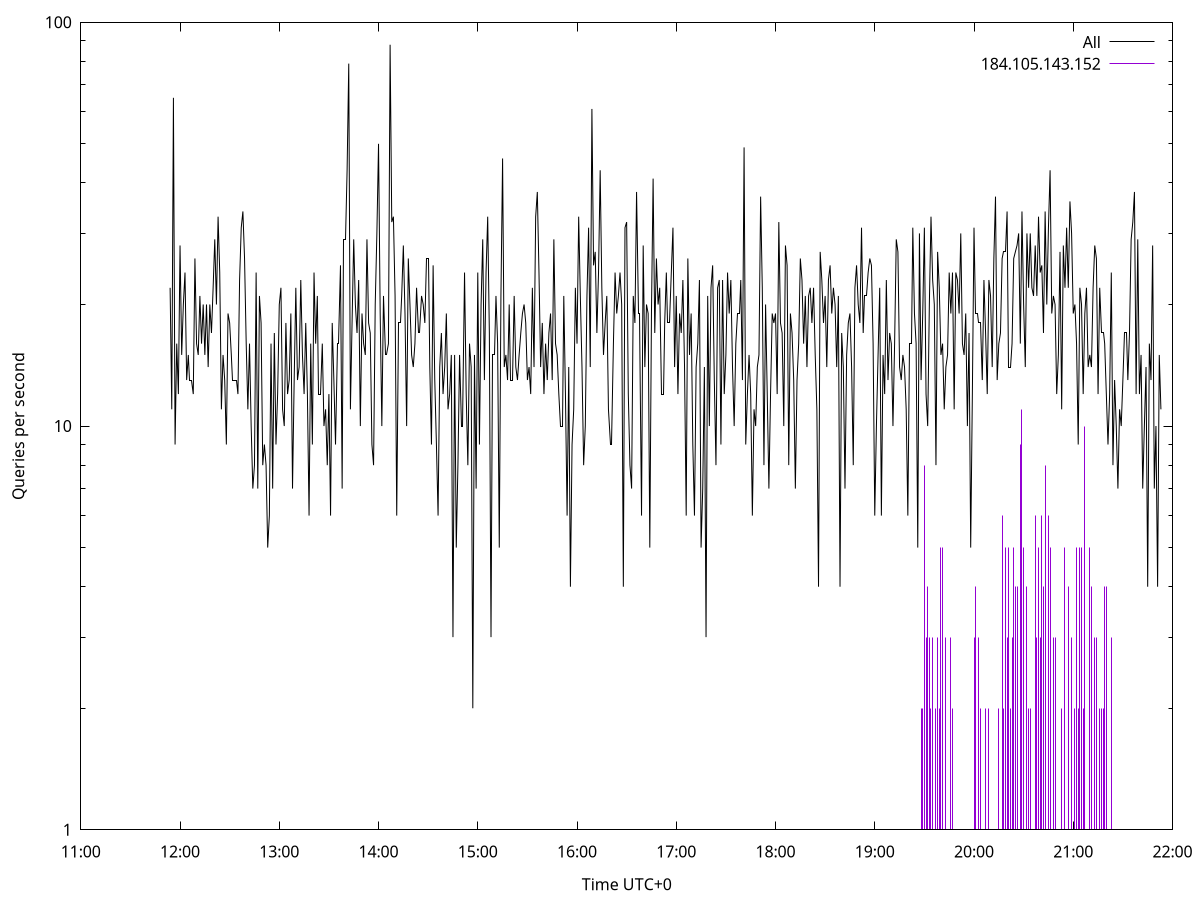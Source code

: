 set terminal pngcairo size 1024,768
set output 'Sun Jan  7 19:11:54 2024.png'
set ylabel 'Queries per second'
set xlabel 'Time UTC+0'
set xdata time
set timefmt "%s"
set log y
plot \
'-' using 1:2 linecolor 0 linetype 2 with lines title 'All', \
'-' using 1:2 linecolor 1 linetype 3 with impulses title "184.105.143.152"
1704629514 22
1704629515 11
1704629516 65
1704629517 9
1704629518 16
1704629519 12
1704629520 28
1704629521 15
1704629522 20
1704629523 24
1704629524 13
1704629525 15
1704629526 13
1704629527 13
1704629528 12
1704629529 26
1704629530 16
1704629531 15
1704629532 21
1704629533 16
1704629534 20
1704629535 15
1704629536 20
1704629537 14
1704629538 20
1704629539 17
1704629540 22
1704629541 29
1704629542 20
1704629543 33
1704629544 24
1704629545 11
1704629546 15
1704629547 13
1704629548 9
1704629549 19
1704629550 18
1704629551 15
1704629552 13
1704629553 13
1704629554 13
1704629555 12
1704629556 23
1704629557 31
1704629558 34
1704629559 26
1704629560 16
1704629561 11
1704629562 16
1704629563 10
1704629564 7
1704629565 8
1704629566 24
1704629567 7
1704629568 21
1704629569 18
1704629570 8
1704629571 9
1704629572 8
1704629573 5
1704629574 6
1704629575 16
1704629576 7
1704629577 17
1704629578 9
1704629579 12
1704629580 20
1704629581 22
1704629582 11
1704629583 10
1704629584 18
1704629585 12
1704629586 13
1704629587 19
1704629588 7
1704629589 13
1704629590 22
1704629591 13
1704629592 14
1704629593 23
1704629594 15
1704629595 12
1704629596 18
1704629597 12
1704629598 6
1704629599 16
1704629600 9
1704629601 24
1704629602 16
1704629603 21
1704629604 12
1704629605 12
1704629606 16
1704629607 10
1704629608 11
1704629609 8
1704629610 12
1704629611 6
1704629612 18
1704629613 13
1704629614 9
1704629615 16
1704629616 16
1704629617 25
1704629618 7
1704629619 29
1704629620 29
1704629621 43
1704629622 79
1704629623 11
1704629624 18
1704629625 29
1704629626 20
1704629627 17
1704629628 23
1704629629 10
1704629630 19
1704629631 16
1704629632 15
1704629633 29
1704629634 18
1704629635 17
1704629636 9
1704629637 8
1704629638 20
1704629639 30
1704629640 50
1704629641 19
1704629642 10
1704629643 21
1704629644 15
1704629645 15
1704629646 16
1704629647 88
1704629648 32
1704629649 33
1704629650 21
1704629651 6
1704629652 18
1704629653 18
1704629654 21
1704629655 28
1704629656 19
1704629657 10
1704629658 26
1704629659 20
1704629660 15
1704629661 14
1704629662 16
1704629663 22
1704629664 17
1704629665 17
1704629666 21
1704629667 20
1704629668 18
1704629669 26
1704629670 26
1704629671 14
1704629672 9
1704629673 25
1704629674 13
1704629675 9
1704629676 6
1704629677 14
1704629678 17
1704629679 12
1704629680 14
1704629681 19
1704629682 11
1704629683 12
1704629684 15
1704629685 3
1704629686 15
1704629687 5
1704629688 8
1704629689 15
1704629690 10
1704629691 10
1704629692 24
1704629693 12
1704629694 8
1704629695 16
1704629696 14
1704629697 2
1704629698 15
1704629699 7
1704629700 24
1704629701 9
1704629702 20
1704629703 29
1704629704 13
1704629705 24
1704629706 33
1704629707 17
1704629708 3
1704629709 15
1704629710 15
1704629711 21
1704629712 16
1704629713 5
1704629714 21
1704629715 46
1704629716 14
1704629717 15
1704629718 13
1704629719 20
1704629720 13
1704629721 13
1704629722 21
1704629723 14
1704629724 13
1704629725 15
1704629726 17
1704629727 19
1704629728 20
1704629729 18
1704629730 13
1704629731 14
1704629732 12
1704629733 22
1704629734 14
1704629735 33
1704629736 38
1704629737 24
1704629738 14
1704629739 18
1704629740 12
1704629741 16
1704629742 13
1704629743 17
1704629744 19
1704629745 13
1704629746 29
1704629747 16
1704629748 15
1704629749 12
1704629750 10
1704629751 10
1704629752 21
1704629753 12
1704629754 6
1704629755 14
1704629756 4
1704629757 9
1704629758 11
1704629759 22
1704629760 16
1704629761 33
1704629762 21
1704629763 14
1704629764 8
1704629765 10
1704629766 21
1704629767 31
1704629768 14
1704629769 61
1704629770 25
1704629771 27
1704629772 17
1704629773 24
1704629774 43
1704629775 22
1704629776 15
1704629777 18
1704629778 21
1704629779 11
1704629780 9
1704629781 9
1704629782 16
1704629783 24
1704629784 19
1704629785 21
1704629786 24
1704629787 20
1704629788 4
1704629789 31
1704629790 32
1704629791 12
1704629792 8
1704629793 7
1704629794 21
1704629795 18
1704629796 38
1704629797 19
1704629798 19
1704629799 6
1704629800 28
1704629801 14
1704629802 20
1704629803 19
1704629804 5
1704629805 19
1704629806 41
1704629807 17
1704629808 26
1704629809 20
1704629810 22
1704629811 12
1704629812 12
1704629813 18
1704629814 24
1704629815 18
1704629816 18
1704629817 24
1704629818 31
1704629819 14
1704629820 21
1704629821 12
1704629822 19
1704629823 17
1704629824 23
1704629825 14
1704629826 6
1704629827 26
1704629828 15
1704629829 19
1704629830 9
1704629831 6
1704629832 14
1704629833 16
1704629834 23
1704629835 5
1704629836 7
1704629837 14
1704629838 3
1704629839 21
1704629840 10
1704629841 22
1704629842 25
1704629843 13
1704629844 8
1704629845 22
1704629846 23
1704629847 9
1704629848 23
1704629849 12
1704629850 15
1704629851 24
1704629852 19
1704629853 23
1704629854 14
1704629855 10
1704629856 16
1704629857 19
1704629858 19
1704629859 23
1704629860 13
1704629861 49
1704629862 9
1704629863 12
1704629864 15
1704629865 12
1704629866 6
1704629867 11
1704629868 10
1704629869 14
1704629870 15
1704629871 37
1704629872 22
1704629873 8
1704629874 20
1704629875 12
1704629876 7
1704629877 12
1704629878 19
1704629879 18
1704629880 19
1704629881 12
1704629882 32
1704629883 18
1704629884 17
1704629885 10
1704629886 28
1704629887 25
1704629888 8
1704629889 19
1704629890 17
1704629891 13
1704629892 7
1704629893 13
1704629894 16
1704629895 26
1704629896 23
1704629897 16
1704629898 21
1704629899 14
1704629900 21
1704629901 22
1704629902 18
1704629903 22
1704629904 15
1704629905 11
1704629906 4
1704629907 27
1704629908 23
1704629909 18
1704629910 21
1704629911 14
1704629912 23
1704629913 25
1704629914 19
1704629915 22
1704629916 20
1704629917 14
1704629918 21
1704629919 4
1704629920 17
1704629921 14
1704629922 7
1704629923 15
1704629924 18
1704629925 19
1704629926 14
1704629927 8
1704629928 22
1704629929 25
1704629930 20
1704629931 18
1704629932 31
1704629933 17
1704629934 21
1704629935 21
1704629936 24
1704629937 26
1704629938 25
1704629939 16
1704629940 6
1704629941 10
1704629942 15
1704629943 22
1704629944 6
1704629945 15
1704629946 12
1704629947 23
1704629948 13
1704629949 17
1704629950 16
1704629951 10
1704629952 16
1704629953 29
1704629954 27
1704629955 14
1704629956 13
1704629957 15
1704629958 14
1704629959 11
1704629960 6
1704629961 16
1704629962 16
1704629963 31
1704629964 19
1704629965 16
1704629966 5
1704629967 30
1704629968 13
1704629969 19
1704629970 31
1704629971 12
1704629972 10
1704629973 20
1704629974 33
1704629975 23
1704629976 20
1704629977 8
1704629978 27
1704629979 22
1704629980 15
1704629981 16
1704629982 11
1704629983 14
1704629984 15
1704629985 24
1704629986 19
1704629987 24
1704629988 11
1704629989 24
1704629990 23
1704629991 19
1704629992 30
1704629993 16
1704629994 15
1704629995 19
1704629996 10
1704629997 17
1704629998 5
1704629999 12
1704630000 31
1704630001 19
1704630002 19
1704630003 18
1704630004 18
1704630005 13
1704630006 23
1704630007 17
1704630008 12
1704630009 23
1704630010 21
1704630011 14
1704630012 26
1704630013 37
1704630014 13
1704630015 16
1704630016 17
1704630017 26
1704630018 27
1704630019 27
1704630020 34
1704630021 14
1704630022 14
1704630023 16
1704630024 26
1704630025 27
1704630026 28
1704630027 30
1704630028 16
1704630029 34
1704630030 20
1704630031 14
1704630032 30
1704630033 22
1704630034 30
1704630035 22
1704630036 21
1704630037 28
1704630038 21
1704630039 33
1704630040 24
1704630041 25
1704630042 17
1704630043 34
1704630044 20
1704630045 31
1704630046 43
1704630047 19
1704630048 21
1704630049 20
1704630050 12
1704630051 15
1704630052 27
1704630053 11
1704630054 28
1704630055 22
1704630056 31
1704630057 22
1704630058 36
1704630059 30
1704630060 19
1704630061 20
1704630062 16
1704630063 9
1704630064 22
1704630065 20
1704630066 12
1704630067 19
1704630068 22
1704630069 14
1704630070 15
1704630071 14
1704630072 22
1704630073 28
1704630074 26
1704630075 12
1704630076 22
1704630077 17
1704630078 17
1704630079 16
1704630080 12
1704630081 9
1704630082 12
1704630083 24
1704630084 8
1704630085 13
1704630086 10
1704630087 7
1704630088 11
1704630089 10
1704630090 13
1704630091 17
1704630092 17
1704630093 13
1704630094 17
1704630095 29
1704630096 32
1704630097 38
1704630098 12
1704630099 29
1704630100 12
1704630101 15
1704630102 7
1704630103 10
1704630104 14
1704630105 4
1704630106 16
1704630107 13
1704630108 28
1704630109 7
1704630110 10
1704630111 4
1704630112 15
1704630113 11

e
1704629968 2
1704629969 2
1704629970 8
1704629971 3
1704629972 4
1704629973 3
1704629974 2
1704629975 3
1704629976 1
1704629977 2
1704629978 3
1704629979 2
1704629980 5
1704629981 5
1704629982 1
1704629983 3
1704629984 1
1704629985 1
1704629986 3
1704629987 2
1704629988 1
1704629989 1
1704629993 1
1704629994 1
1704629997 1
1704630000 3
1704630001 4
1704630002 1
1704630003 3
1704630004 2
1704630005 1
1704630006 1
1704630007 2
1704630008 1
1704630009 2
1704630012 1
1704630013 1
1704630014 1
1704630015 2
1704630016 1
1704630017 6
1704630018 2
1704630019 5
1704630020 3
1704630021 5
1704630022 2
1704630023 3
1704630024 5
1704630025 4
1704630026 4
1704630027 1
1704630028 9
1704630029 11
1704630030 5
1704630031 1
1704630032 4
1704630033 2
1704630034 2
1704630037 6
1704630038 3
1704630039 5
1704630040 3
1704630041 6
1704630042 4
1704630043 8
1704630045 6
1704630046 5
1704630048 3
1704630049 3
1704630050 1
1704630053 2
1704630055 5
1704630056 1
1704630057 4
1704630058 1
1704630059 3
1704630061 2
1704630062 5
1704630063 2
1704630064 5
1704630065 5
1704630066 2
1704630067 10
1704630069 1
1704630070 5
1704630071 4
1704630072 1
1704630073 3
1704630074 3
1704630075 1
1704630076 2
1704630077 2
1704630078 2
1704630079 4
1704630080 4
1704630081 1
1704630082 1
1704630083 3
1704630084 1

e
